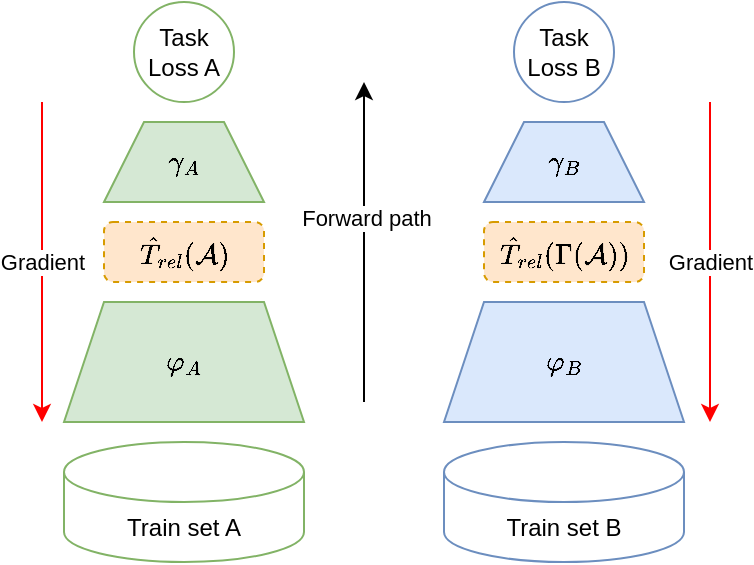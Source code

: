 <mxfile version="21.1.8" type="device">
  <diagram name="Página-1" id="fRxYpWFWI3TABBfFrbz9">
    <mxGraphModel dx="1434" dy="796" grid="1" gridSize="10" guides="1" tooltips="1" connect="1" arrows="1" fold="1" page="1" pageScale="1" pageWidth="827" pageHeight="1169" math="1" shadow="0">
      <root>
        <mxCell id="0" />
        <mxCell id="1" parent="0" />
        <mxCell id="B_Le31ezV2yMH2FOFBGa-6" value="$$\varphi_A$$" style="shape=trapezoid;perimeter=trapezoidPerimeter;whiteSpace=wrap;html=1;fixedSize=1;fillColor=#d5e8d4;strokeColor=#82b366;size=20;" parent="1" vertex="1">
          <mxGeometry x="130" y="380" width="120" height="60" as="geometry" />
        </mxCell>
        <mxCell id="B_Le31ezV2yMH2FOFBGa-7" value="$$\gamma_A$$" style="shape=trapezoid;perimeter=trapezoidPerimeter;whiteSpace=wrap;html=1;fixedSize=1;fillColor=#d5e8d4;strokeColor=#82b366;" parent="1" vertex="1">
          <mxGeometry x="150" y="290" width="80" height="40" as="geometry" />
        </mxCell>
        <mxCell id="B_Le31ezV2yMH2FOFBGa-11" value="$$\hat{T}_{rel}(\mathcal{A})$$" style="rounded=1;whiteSpace=wrap;html=1;dashed=1;fillColor=#ffe6cc;strokeColor=#d79b00;" parent="1" vertex="1">
          <mxGeometry x="150" y="340" width="80" height="30" as="geometry" />
        </mxCell>
        <mxCell id="B_Le31ezV2yMH2FOFBGa-12" value="Train set A" style="shape=cylinder3;whiteSpace=wrap;html=1;boundedLbl=1;backgroundOutline=1;size=15;fillColor=#ffffff;strokeColor=#82b366;" parent="1" vertex="1">
          <mxGeometry x="130" y="450" width="120" height="60" as="geometry" />
        </mxCell>
        <mxCell id="B_Le31ezV2yMH2FOFBGa-13" value="Task&lt;br&gt;Loss A" style="ellipse;whiteSpace=wrap;html=1;aspect=fixed;fillColor=#FFFFFF;strokeColor=#82b366;" parent="1" vertex="1">
          <mxGeometry x="165" y="230" width="50" height="50" as="geometry" />
        </mxCell>
        <mxCell id="B_Le31ezV2yMH2FOFBGa-14" value="$$\varphi_B$$" style="shape=trapezoid;perimeter=trapezoidPerimeter;whiteSpace=wrap;html=1;fixedSize=1;fillColor=#dae8fc;strokeColor=#6c8ebf;" parent="1" vertex="1">
          <mxGeometry x="320" y="380" width="120" height="60" as="geometry" />
        </mxCell>
        <mxCell id="B_Le31ezV2yMH2FOFBGa-15" value="$$\gamma_B$$" style="shape=trapezoid;perimeter=trapezoidPerimeter;whiteSpace=wrap;html=1;fixedSize=1;fillColor=#dae8fc;strokeColor=#6c8ebf;" parent="1" vertex="1">
          <mxGeometry x="340" y="290" width="80" height="40" as="geometry" />
        </mxCell>
        <mxCell id="B_Le31ezV2yMH2FOFBGa-16" value="" style="endArrow=classic;html=1;rounded=0;" parent="1" edge="1">
          <mxGeometry width="50" height="50" relative="1" as="geometry">
            <mxPoint x="280" y="430" as="sourcePoint" />
            <mxPoint x="280" y="270" as="targetPoint" />
          </mxGeometry>
        </mxCell>
        <mxCell id="B_Le31ezV2yMH2FOFBGa-17" value="Forward path" style="edgeLabel;html=1;align=center;verticalAlign=middle;resizable=0;points=[];" parent="B_Le31ezV2yMH2FOFBGa-16" vertex="1" connectable="0">
          <mxGeometry x="0.275" y="-1" relative="1" as="geometry">
            <mxPoint y="10" as="offset" />
          </mxGeometry>
        </mxCell>
        <mxCell id="B_Le31ezV2yMH2FOFBGa-18" value="Gradient" style="endArrow=classic;html=1;rounded=0;strokeColor=#FF0000;entryX=1;entryY=1;entryDx=0;entryDy=0;" parent="1" edge="1">
          <mxGeometry width="50" height="50" relative="1" as="geometry">
            <mxPoint x="453" y="280" as="sourcePoint" />
            <mxPoint x="453" y="440" as="targetPoint" />
            <Array as="points">
              <mxPoint x="453" y="390" />
            </Array>
          </mxGeometry>
        </mxCell>
        <mxCell id="B_Le31ezV2yMH2FOFBGa-19" value="$$\hat{T}_{rel}(\Gamma(\mathcal{A}))$$" style="rounded=1;whiteSpace=wrap;html=1;dashed=1;fillColor=#ffe6cc;strokeColor=#d79b00;" parent="1" vertex="1">
          <mxGeometry x="340" y="340" width="80" height="30" as="geometry" />
        </mxCell>
        <mxCell id="B_Le31ezV2yMH2FOFBGa-20" value="Train set B" style="shape=cylinder3;whiteSpace=wrap;html=1;boundedLbl=1;backgroundOutline=1;size=15;fillColor=#FFFFFF;strokeColor=#6c8ebf;" parent="1" vertex="1">
          <mxGeometry x="320" y="450" width="120" height="60" as="geometry" />
        </mxCell>
        <mxCell id="B_Le31ezV2yMH2FOFBGa-21" value="Task&lt;br&gt;Loss B" style="ellipse;whiteSpace=wrap;html=1;aspect=fixed;fillColor=#FFFFFF;strokeColor=#6c8ebf;" parent="1" vertex="1">
          <mxGeometry x="355" y="230" width="50" height="50" as="geometry" />
        </mxCell>
        <mxCell id="B_Le31ezV2yMH2FOFBGa-22" value="Gradient" style="endArrow=classic;html=1;rounded=0;strokeColor=#FF0000;" parent="1" edge="1">
          <mxGeometry width="50" height="50" relative="1" as="geometry">
            <mxPoint x="119" y="280" as="sourcePoint" />
            <mxPoint x="119" y="440" as="targetPoint" />
          </mxGeometry>
        </mxCell>
      </root>
    </mxGraphModel>
  </diagram>
</mxfile>
